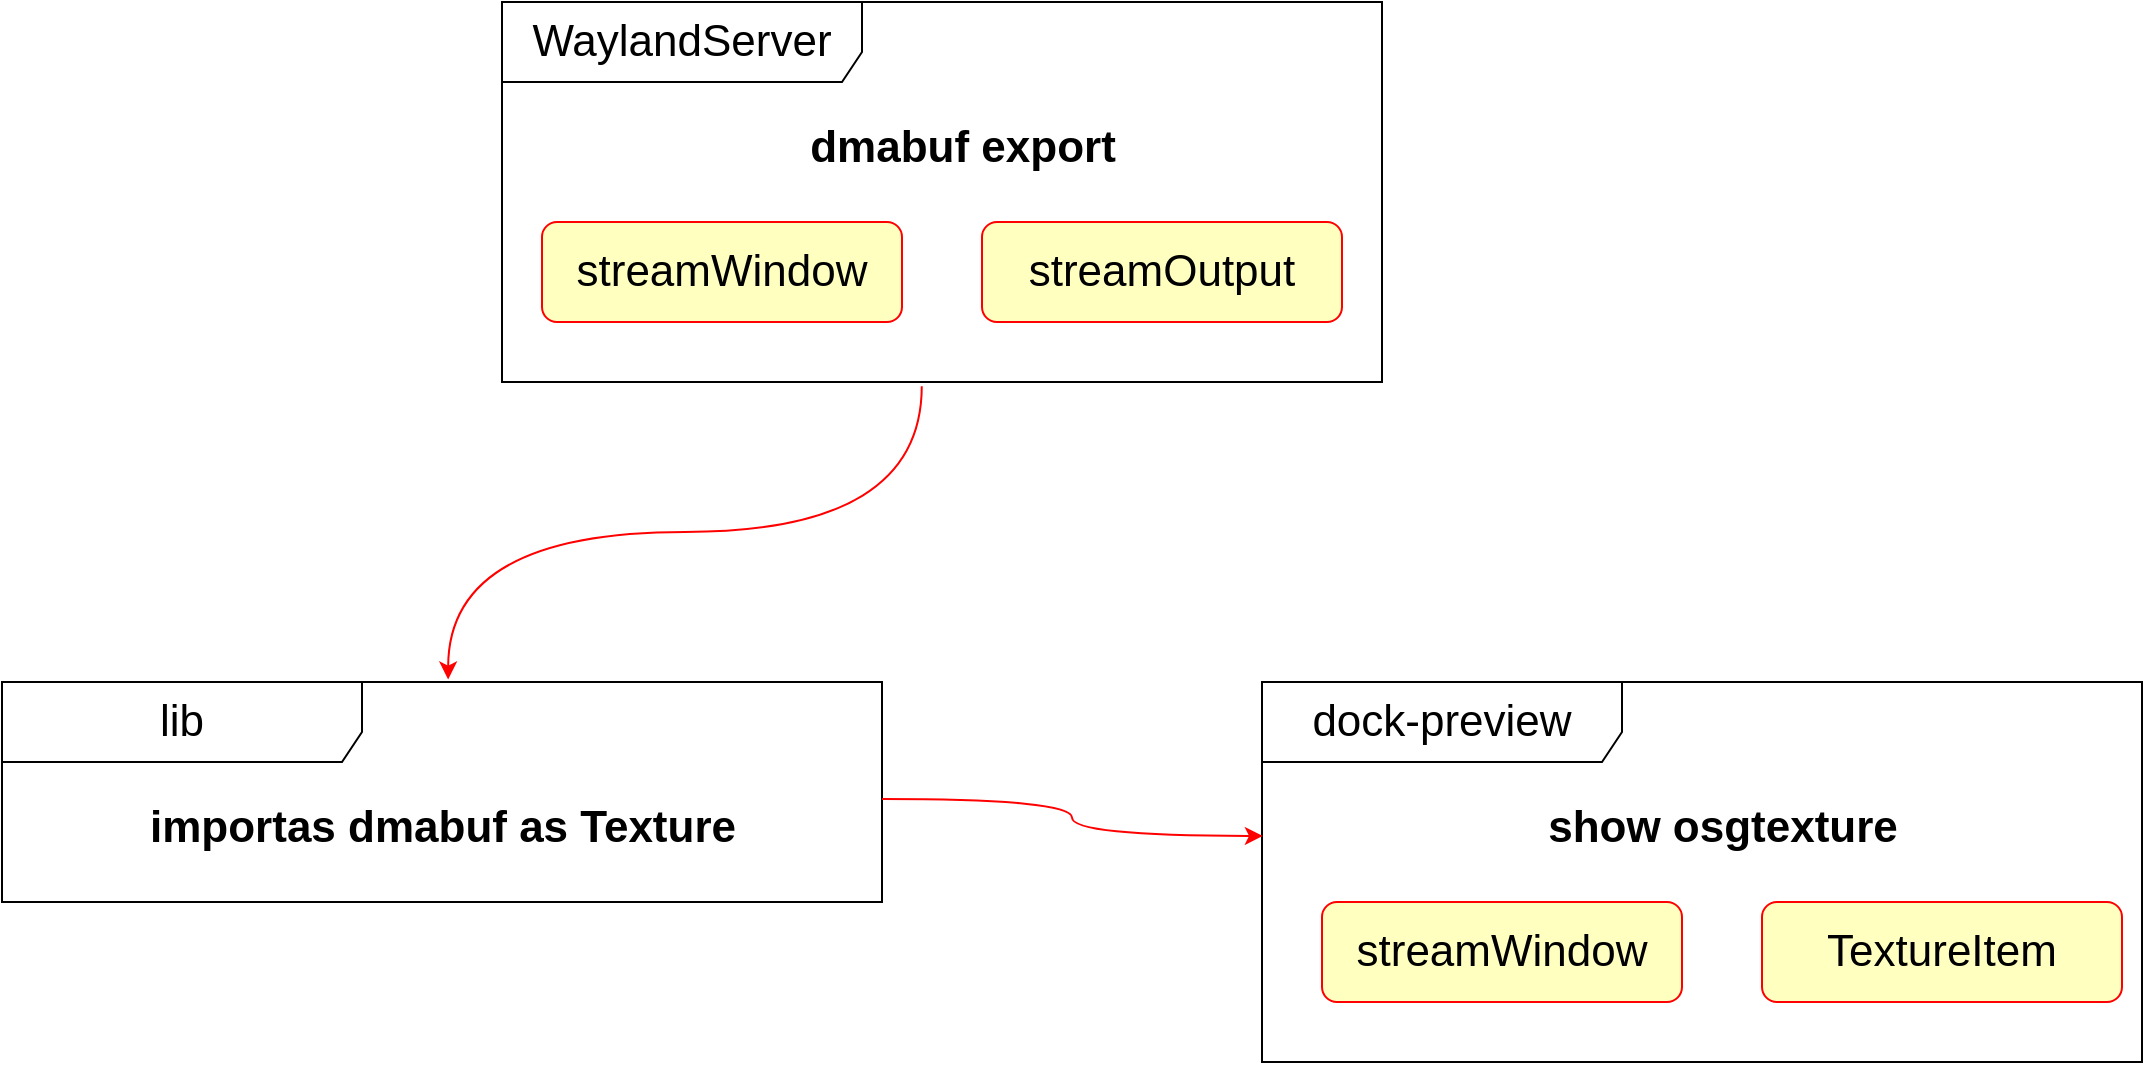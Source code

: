 <mxfile version="21.2.8" type="device">
  <diagram name="Page-1" id="58cdce13-f638-feb5-8d6f-7d28b1aa9fa0">
    <mxGraphModel dx="1687" dy="973" grid="1" gridSize="10" guides="1" tooltips="1" connect="1" arrows="1" fold="1" page="1" pageScale="1" pageWidth="1100" pageHeight="850" background="none" math="0" shadow="0">
      <root>
        <mxCell id="0" />
        <mxCell id="1" parent="0" />
        <mxCell id="x3ULWK2paoiCo0BF2PzE-5" value="&lt;font style=&quot;font-size: 22px;&quot;&gt;WaylandServer&lt;/font&gt;" style="shape=umlFrame;whiteSpace=wrap;html=1;pointerEvents=0;width=180;height=40;" parent="1" vertex="1">
          <mxGeometry x="270" y="100" width="440" height="190" as="geometry" />
        </mxCell>
        <mxCell id="4UITMxDp7easy5LX8VPB-15" value="&lt;font style=&quot;font-size: 22px;&quot;&gt;streamWindow&lt;br&gt;&lt;/font&gt;" style="html=1;whiteSpace=wrap;rounded=1;fillColor=#FFFFC0;strokeColor=#FF0000;" parent="1" vertex="1">
          <mxGeometry x="290" y="210" width="180" height="50" as="geometry" />
        </mxCell>
        <mxCell id="wE0WCRXf-tqNUsHMLNr1-4" value="&lt;font style=&quot;font-size: 22px;&quot;&gt;streamOutput&lt;br&gt;&lt;/font&gt;" style="html=1;whiteSpace=wrap;rounded=1;fillColor=#FFFFC0;strokeColor=#FF0000;" parent="1" vertex="1">
          <mxGeometry x="510" y="210" width="180" height="50" as="geometry" />
        </mxCell>
        <mxCell id="0wGmUprH6FrKQtxT1aWa-1" style="edgeStyle=orthogonalEdgeStyle;curved=1;rounded=0;orthogonalLoop=1;jettySize=auto;html=1;exitX=0.477;exitY=1.011;exitDx=0;exitDy=0;entryX=0.507;entryY=-0.011;entryDx=0;entryDy=0;entryPerimeter=0;exitPerimeter=0;strokeColor=#FF0000;" edge="1" parent="1" source="x3ULWK2paoiCo0BF2PzE-5" target="0wGmUprH6FrKQtxT1aWa-2">
          <mxGeometry relative="1" as="geometry" />
        </mxCell>
        <mxCell id="nNgg-PMRvwAAY9E3oszh-1" value="&lt;font style=&quot;font-size: 22px;&quot;&gt;dmabuf export&lt;/font&gt;" style="text;align=center;fontStyle=1;verticalAlign=middle;spacingLeft=3;spacingRight=3;strokeColor=none;rotatable=0;points=[[0,0.5],[1,0.5]];portConstraint=eastwest;html=1;" parent="1" vertex="1">
          <mxGeometry x="400" y="160" width="200" height="26" as="geometry" />
        </mxCell>
        <mxCell id="nNgg-PMRvwAAY9E3oszh-3" value="&lt;span style=&quot;font-size: 22px;&quot;&gt;dock-preview&lt;/span&gt;" style="shape=umlFrame;whiteSpace=wrap;html=1;pointerEvents=0;width=180;height=40;" parent="1" vertex="1">
          <mxGeometry x="650" y="440" width="440" height="190" as="geometry" />
        </mxCell>
        <mxCell id="nNgg-PMRvwAAY9E3oszh-4" value="&lt;font style=&quot;font-size: 22px;&quot;&gt;TextureItem&lt;br&gt;&lt;/font&gt;" style="html=1;whiteSpace=wrap;rounded=1;fillColor=#FFFFC0;strokeColor=#FF0000;" parent="1" vertex="1">
          <mxGeometry x="900" y="550" width="180" height="50" as="geometry" />
        </mxCell>
        <mxCell id="nNgg-PMRvwAAY9E3oszh-5" value="&lt;font style=&quot;font-size: 22px;&quot;&gt;streamWindow&lt;br&gt;&lt;/font&gt;" style="html=1;whiteSpace=wrap;rounded=1;fillColor=#FFFFC0;strokeColor=#FF0000;" parent="1" vertex="1">
          <mxGeometry x="680" y="550" width="180" height="50" as="geometry" />
        </mxCell>
        <mxCell id="nNgg-PMRvwAAY9E3oszh-6" value="&lt;span style=&quot;font-size: 22px;&quot;&gt;show osgtexture&lt;/span&gt;" style="text;align=center;fontStyle=1;verticalAlign=middle;spacingLeft=3;spacingRight=3;strokeColor=none;rotatable=0;points=[[0,0.5],[1,0.5]];portConstraint=eastwest;html=1;" parent="1" vertex="1">
          <mxGeometry x="780" y="500" width="200" height="26" as="geometry" />
        </mxCell>
        <mxCell id="0wGmUprH6FrKQtxT1aWa-2" value="&lt;span style=&quot;font-size: 22px;&quot;&gt;lib&lt;/span&gt;" style="shape=umlFrame;whiteSpace=wrap;html=1;pointerEvents=0;width=180;height=40;" vertex="1" parent="1">
          <mxGeometry x="20" y="440" width="440" height="110" as="geometry" />
        </mxCell>
        <mxCell id="0wGmUprH6FrKQtxT1aWa-5" value="&lt;span style=&quot;font-size: 22px;&quot;&gt;importas dmabuf as Texture&lt;/span&gt;" style="text;align=center;fontStyle=1;verticalAlign=middle;spacingLeft=3;spacingRight=3;strokeColor=none;rotatable=0;points=[[0,0.5],[1,0.5]];portConstraint=eastwest;html=1;" vertex="1" parent="1">
          <mxGeometry x="60" y="500" width="360" height="26" as="geometry" />
        </mxCell>
        <mxCell id="0wGmUprH6FrKQtxT1aWa-6" style="edgeStyle=orthogonalEdgeStyle;curved=1;rounded=0;orthogonalLoop=1;jettySize=auto;html=1;exitX=1;exitY=0.532;exitDx=0;exitDy=0;entryX=0.001;entryY=0.405;entryDx=0;entryDy=0;entryPerimeter=0;exitPerimeter=0;strokeColor=#FF0000;" edge="1" parent="1" source="0wGmUprH6FrKQtxT1aWa-2" target="nNgg-PMRvwAAY9E3oszh-3">
          <mxGeometry relative="1" as="geometry">
            <mxPoint x="500" y="212" as="sourcePoint" />
            <mxPoint x="253" y="448" as="targetPoint" />
          </mxGeometry>
        </mxCell>
      </root>
    </mxGraphModel>
  </diagram>
</mxfile>

